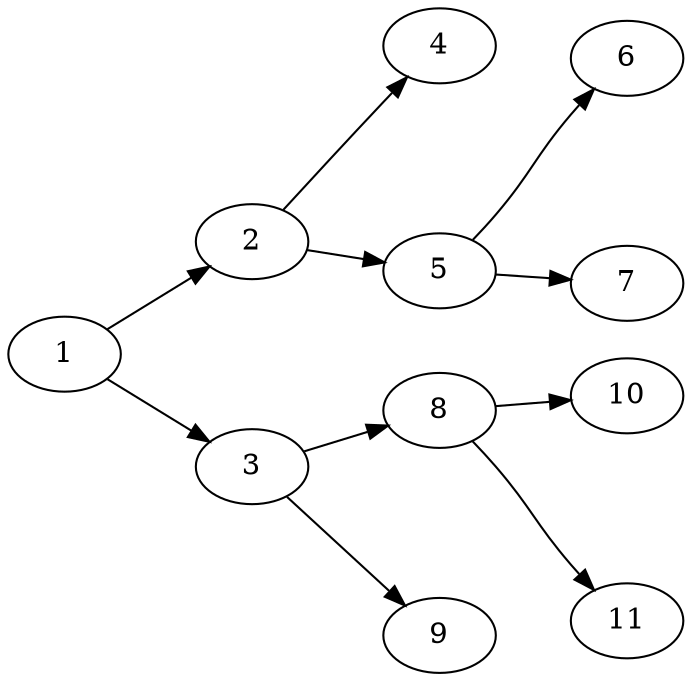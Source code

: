 strict digraph  {
	graph [epsilon=0.001,
		rankdir=LR
	];
	{
		graph [rank=same];
		a		 [style=invis];
		2 -> a		 [style=invis];
		a -> 3		 [style=invis];
	}
	{
		graph [rank=same];
		b		 [style=invis];
		4 -> b		 [style=invis];
		b -> 5		 [style=invis];
	}
	{
		graph [rank=same];
		c		 [style=invis];
		6 -> c		 [style=invis];
		c -> 7		 [style=invis];
	}
	{
		graph [rank=same];
		d		 [style=invis];
		8 -> d		 [style=invis];
		d -> 9		 [style=invis];
	}
	{
		graph [rank=same];
		e		 [style=invis];
		10 -> e		 [style=invis];
		e -> 11		 [style=invis];
	}
	1 -> 2;
	1 -> 3;
	1 -> a	 [style=invis];
	2 -> 4;
	2 -> 5;
	2 -> b	 [style=invis];
	3 -> 8;
	3 -> 9;
	3 -> d	 [style=invis];
	5 -> 6;
	5 -> 7;
	5 -> c	 [style=invis];
	8 -> 10;
	8 -> 11;
	8 -> e	 [style=invis];
}
